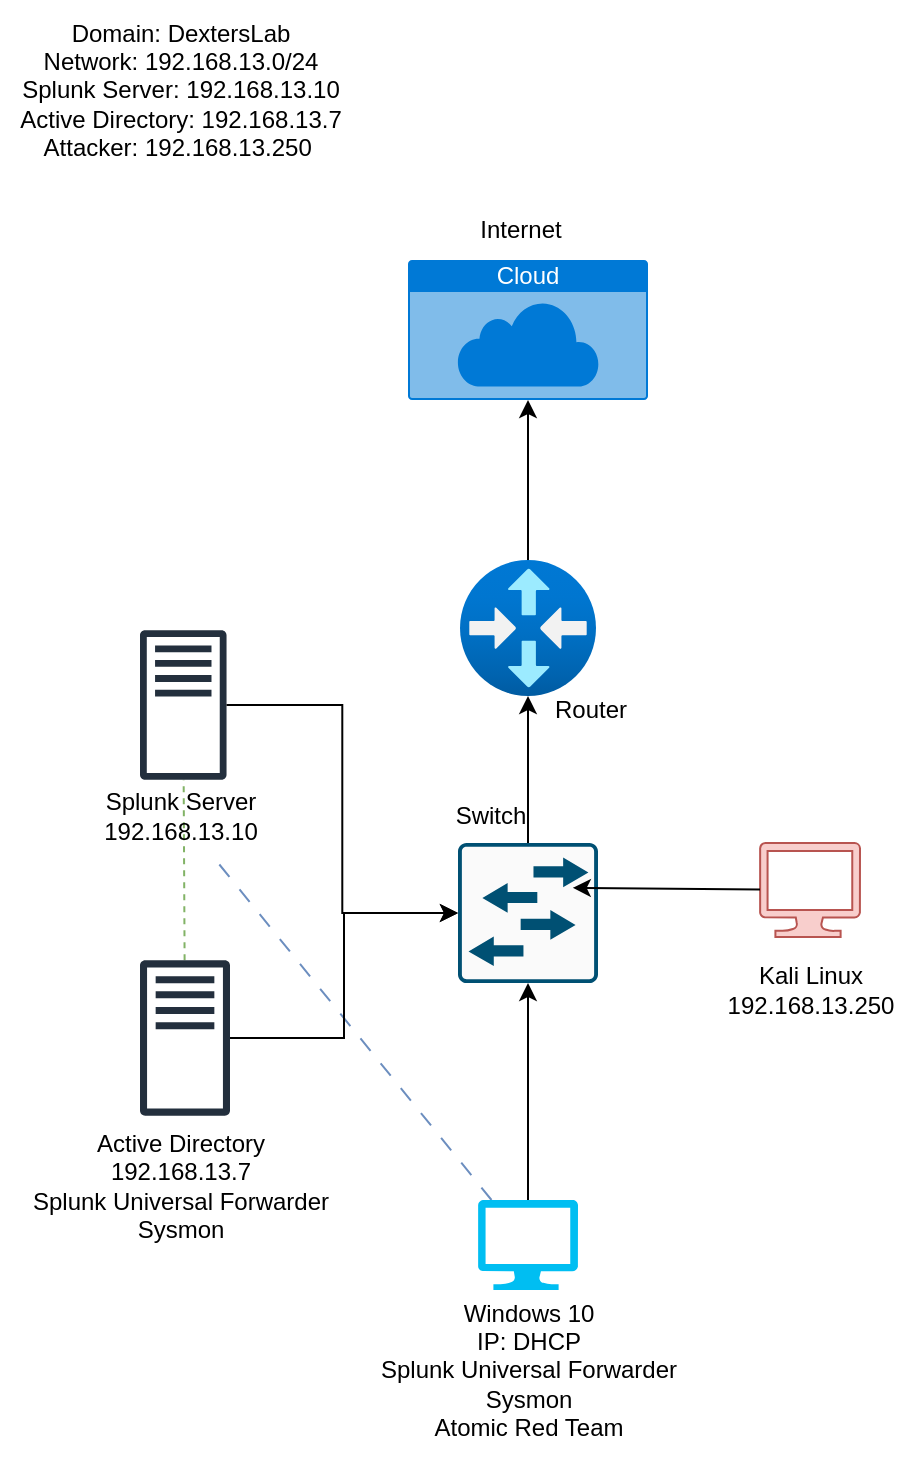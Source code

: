 <mxfile version="24.0.5" type="github">
  <diagram name="Page-1" id="SbF6g9LAWUngSz6MSscU">
    <mxGraphModel dx="391" dy="1751" grid="1" gridSize="10" guides="1" tooltips="1" connect="1" arrows="1" fold="1" page="1" pageScale="1" pageWidth="850" pageHeight="1100" math="0" shadow="0">
      <root>
        <mxCell id="0" />
        <mxCell id="1" parent="0" />
        <mxCell id="OkcGOFvuSwAU_r5x91v1-27" style="rounded=0;orthogonalLoop=1;jettySize=auto;html=1;dashed=1;endArrow=none;endFill=0;fillColor=#d5e8d4;strokeColor=#82b366;" edge="1" parent="1" source="OkcGOFvuSwAU_r5x91v1-1" target="OkcGOFvuSwAU_r5x91v1-2">
          <mxGeometry relative="1" as="geometry" />
        </mxCell>
        <mxCell id="OkcGOFvuSwAU_r5x91v1-1" value="" style="sketch=0;outlineConnect=0;fontColor=#232F3E;gradientColor=none;fillColor=#232F3D;strokeColor=none;dashed=0;verticalLabelPosition=bottom;verticalAlign=top;align=center;html=1;fontSize=12;fontStyle=0;aspect=fixed;pointerEvents=1;shape=mxgraph.aws4.traditional_server;" vertex="1" parent="1">
          <mxGeometry x="120" y="280" width="45" height="78" as="geometry" />
        </mxCell>
        <mxCell id="OkcGOFvuSwAU_r5x91v1-2" value="" style="sketch=0;outlineConnect=0;fontColor=#232F3E;gradientColor=none;fillColor=#232F3D;strokeColor=none;dashed=0;verticalLabelPosition=bottom;verticalAlign=top;align=center;html=1;fontSize=12;fontStyle=0;aspect=fixed;pointerEvents=1;shape=mxgraph.aws4.traditional_server;" vertex="1" parent="1">
          <mxGeometry x="120" y="115" width="43.27" height="75" as="geometry" />
        </mxCell>
        <mxCell id="OkcGOFvuSwAU_r5x91v1-26" style="rounded=0;orthogonalLoop=1;jettySize=auto;html=1;dashed=1;dashPattern=8 8;endArrow=none;endFill=0;fillColor=#dae8fc;strokeColor=#6c8ebf;" edge="1" parent="1" source="OkcGOFvuSwAU_r5x91v1-3" target="OkcGOFvuSwAU_r5x91v1-15">
          <mxGeometry relative="1" as="geometry" />
        </mxCell>
        <mxCell id="OkcGOFvuSwAU_r5x91v1-3" value="" style="verticalLabelPosition=bottom;html=1;verticalAlign=top;align=center;strokeColor=none;fillColor=#00BEF2;shape=mxgraph.azure.computer;pointerEvents=1;" vertex="1" parent="1">
          <mxGeometry x="289" y="400" width="50" height="45" as="geometry" />
        </mxCell>
        <mxCell id="OkcGOFvuSwAU_r5x91v1-4" value="" style="verticalLabelPosition=bottom;html=1;verticalAlign=top;align=center;strokeColor=#b85450;fillColor=#f8cecc;shape=mxgraph.azure.computer;pointerEvents=1;" vertex="1" parent="1">
          <mxGeometry x="430" y="221.5" width="50" height="47" as="geometry" />
        </mxCell>
        <mxCell id="OkcGOFvuSwAU_r5x91v1-12" style="edgeStyle=orthogonalEdgeStyle;rounded=0;orthogonalLoop=1;jettySize=auto;html=1;" edge="1" parent="1" source="OkcGOFvuSwAU_r5x91v1-5" target="OkcGOFvuSwAU_r5x91v1-6">
          <mxGeometry relative="1" as="geometry" />
        </mxCell>
        <mxCell id="OkcGOFvuSwAU_r5x91v1-5" value="" style="sketch=0;points=[[0.015,0.015,0],[0.985,0.015,0],[0.985,0.985,0],[0.015,0.985,0],[0.25,0,0],[0.5,0,0],[0.75,0,0],[1,0.25,0],[1,0.5,0],[1,0.75,0],[0.75,1,0],[0.5,1,0],[0.25,1,0],[0,0.75,0],[0,0.5,0],[0,0.25,0]];verticalLabelPosition=bottom;html=1;verticalAlign=top;aspect=fixed;align=center;pointerEvents=1;shape=mxgraph.cisco19.rect;prIcon=l2_switch;fillColor=#FAFAFA;strokeColor=#005073;" vertex="1" parent="1">
          <mxGeometry x="279" y="221.5" width="70" height="70" as="geometry" />
        </mxCell>
        <mxCell id="OkcGOFvuSwAU_r5x91v1-13" style="rounded=0;orthogonalLoop=1;jettySize=auto;html=1;" edge="1" parent="1" source="OkcGOFvuSwAU_r5x91v1-6" target="OkcGOFvuSwAU_r5x91v1-7">
          <mxGeometry relative="1" as="geometry" />
        </mxCell>
        <mxCell id="OkcGOFvuSwAU_r5x91v1-6" value="" style="image;aspect=fixed;html=1;points=[];align=center;fontSize=12;image=img/lib/azure2/networking/Virtual_Router.svg;" vertex="1" parent="1">
          <mxGeometry x="280" y="80" width="68" height="68" as="geometry" />
        </mxCell>
        <mxCell id="OkcGOFvuSwAU_r5x91v1-7" value="Cloud" style="html=1;whiteSpace=wrap;strokeColor=none;fillColor=#0079D6;labelPosition=center;verticalLabelPosition=middle;verticalAlign=top;align=center;fontSize=12;outlineConnect=0;spacingTop=-6;fontColor=#FFFFFF;sketch=0;shape=mxgraph.sitemap.cloud;" vertex="1" parent="1">
          <mxGeometry x="254" y="-70" width="120" height="70" as="geometry" />
        </mxCell>
        <mxCell id="OkcGOFvuSwAU_r5x91v1-8" style="rounded=0;orthogonalLoop=1;jettySize=auto;html=1;entryX=0.5;entryY=1;entryDx=0;entryDy=0;entryPerimeter=0;" edge="1" parent="1" source="OkcGOFvuSwAU_r5x91v1-3" target="OkcGOFvuSwAU_r5x91v1-5">
          <mxGeometry relative="1" as="geometry" />
        </mxCell>
        <mxCell id="OkcGOFvuSwAU_r5x91v1-9" style="rounded=0;orthogonalLoop=1;jettySize=auto;html=1;entryX=0.82;entryY=0.32;entryDx=0;entryDy=0;entryPerimeter=0;" edge="1" parent="1" source="OkcGOFvuSwAU_r5x91v1-4" target="OkcGOFvuSwAU_r5x91v1-5">
          <mxGeometry relative="1" as="geometry" />
        </mxCell>
        <mxCell id="OkcGOFvuSwAU_r5x91v1-10" style="edgeStyle=orthogonalEdgeStyle;rounded=0;orthogonalLoop=1;jettySize=auto;html=1;entryX=0;entryY=0.5;entryDx=0;entryDy=0;entryPerimeter=0;" edge="1" parent="1" source="OkcGOFvuSwAU_r5x91v1-1" target="OkcGOFvuSwAU_r5x91v1-5">
          <mxGeometry relative="1" as="geometry" />
        </mxCell>
        <mxCell id="OkcGOFvuSwAU_r5x91v1-11" style="edgeStyle=orthogonalEdgeStyle;rounded=0;orthogonalLoop=1;jettySize=auto;html=1;entryX=0;entryY=0.5;entryDx=0;entryDy=0;entryPerimeter=0;" edge="1" parent="1" source="OkcGOFvuSwAU_r5x91v1-2" target="OkcGOFvuSwAU_r5x91v1-5">
          <mxGeometry relative="1" as="geometry" />
        </mxCell>
        <mxCell id="OkcGOFvuSwAU_r5x91v1-14" value="Domain: DextersLab&lt;div&gt;Network: 192.168.13.0/24&lt;/div&gt;&lt;div&gt;Splunk Server: 192.168.13.10&lt;/div&gt;&lt;div&gt;Active Directory: 192.168.13.7&lt;/div&gt;&lt;div&gt;Attacker: 192.168.13.250&amp;nbsp;&lt;/div&gt;" style="text;html=1;align=center;verticalAlign=middle;resizable=0;points=[];autosize=1;strokeColor=none;fillColor=none;" vertex="1" parent="1">
          <mxGeometry x="50" y="-200" width="180" height="90" as="geometry" />
        </mxCell>
        <mxCell id="OkcGOFvuSwAU_r5x91v1-15" value="Splunk Server&lt;div&gt;192.168.13.10&lt;/div&gt;" style="text;html=1;align=center;verticalAlign=middle;resizable=0;points=[];autosize=1;strokeColor=none;fillColor=none;" vertex="1" parent="1">
          <mxGeometry x="90" y="188" width="100" height="40" as="geometry" />
        </mxCell>
        <mxCell id="OkcGOFvuSwAU_r5x91v1-16" value="Active Directory&lt;div&gt;192.168.13.7&lt;/div&gt;&lt;div&gt;Splunk Universal Forwarder&lt;/div&gt;&lt;div&gt;Sysmon&lt;/div&gt;" style="text;html=1;align=center;verticalAlign=middle;resizable=0;points=[];autosize=1;strokeColor=none;fillColor=none;" vertex="1" parent="1">
          <mxGeometry x="55" y="358" width="170" height="70" as="geometry" />
        </mxCell>
        <mxCell id="OkcGOFvuSwAU_r5x91v1-17" value="Internet" style="text;html=1;align=center;verticalAlign=middle;resizable=0;points=[];autosize=1;strokeColor=none;fillColor=none;" vertex="1" parent="1">
          <mxGeometry x="280" y="-100" width="60" height="30" as="geometry" />
        </mxCell>
        <mxCell id="OkcGOFvuSwAU_r5x91v1-18" value="Router" style="text;html=1;align=center;verticalAlign=middle;resizable=0;points=[];autosize=1;strokeColor=none;fillColor=none;" vertex="1" parent="1">
          <mxGeometry x="315" y="140" width="60" height="30" as="geometry" />
        </mxCell>
        <mxCell id="OkcGOFvuSwAU_r5x91v1-19" value="Switch" style="text;html=1;align=center;verticalAlign=middle;resizable=0;points=[];autosize=1;strokeColor=none;fillColor=none;" vertex="1" parent="1">
          <mxGeometry x="265" y="193" width="60" height="30" as="geometry" />
        </mxCell>
        <mxCell id="OkcGOFvuSwAU_r5x91v1-20" value="Windows 10&lt;div&gt;IP: DHCP&lt;/div&gt;&lt;div&gt;Splunk Universal Forwarder&lt;/div&gt;&lt;div&gt;Sysmon&lt;/div&gt;&lt;div&gt;Atomic Red Team&lt;/div&gt;" style="text;html=1;align=center;verticalAlign=middle;resizable=0;points=[];autosize=1;strokeColor=none;fillColor=none;" vertex="1" parent="1">
          <mxGeometry x="229" y="440" width="170" height="90" as="geometry" />
        </mxCell>
        <mxCell id="OkcGOFvuSwAU_r5x91v1-21" value="Kali Linux&lt;div&gt;192.168.13.250&lt;/div&gt;" style="text;html=1;align=center;verticalAlign=middle;resizable=0;points=[];autosize=1;strokeColor=none;fillColor=none;" vertex="1" parent="1">
          <mxGeometry x="400" y="275" width="110" height="40" as="geometry" />
        </mxCell>
      </root>
    </mxGraphModel>
  </diagram>
</mxfile>
